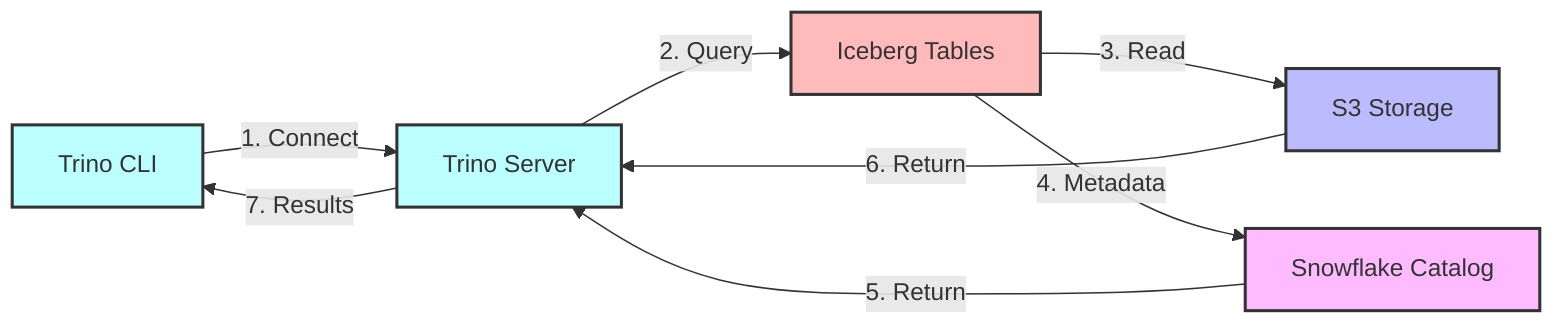graph LR
    A[Trino CLI] -->|1. Connect| B[Trino Server]
    B -->|2. Query| C[Iceberg Tables]
    C -->|3. Read| D[S3 Storage]
    C -->|4. Metadata| E[Snowflake Catalog]
    E -->|5. Return| B
    D -->|6. Return| B
    B -->|7. Results| A

    style A fill:#bff,stroke:#333,stroke-width:2px
    style B fill:#bff,stroke:#333,stroke-width:2px
    style C fill:#fbb,stroke:#333,stroke-width:2px
    style D fill:#bbf,stroke:#333,stroke-width:2px
    style E fill:#fbf,stroke:#333,stroke-width:2px